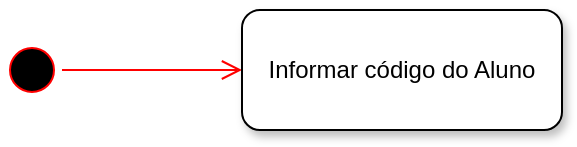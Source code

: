 <mxfile version="18.0.6" type="github">
  <diagram id="qOKVFS1TaHOJEAsKqhCK" name="Page-1">
    <mxGraphModel dx="868" dy="440" grid="1" gridSize="10" guides="1" tooltips="1" connect="1" arrows="1" fold="1" page="1" pageScale="1" pageWidth="827" pageHeight="1169" math="0" shadow="0">
      <root>
        <mxCell id="0" />
        <mxCell id="1" parent="0" />
        <mxCell id="y-Nx_2vNeydvTT5IyFKc-1" value="" style="ellipse;html=1;shape=startState;fillColor=#000000;strokeColor=#ff0000;" vertex="1" parent="1">
          <mxGeometry x="400" y="41" width="30" height="30" as="geometry" />
        </mxCell>
        <mxCell id="y-Nx_2vNeydvTT5IyFKc-2" value="" style="edgeStyle=orthogonalEdgeStyle;html=1;verticalAlign=bottom;endArrow=open;endSize=8;strokeColor=#ff0000;rounded=0;" edge="1" source="y-Nx_2vNeydvTT5IyFKc-1" parent="1">
          <mxGeometry relative="1" as="geometry">
            <mxPoint x="520" y="56" as="targetPoint" />
          </mxGeometry>
        </mxCell>
        <mxCell id="y-Nx_2vNeydvTT5IyFKc-3" value="Informar código do Aluno" style="rounded=1;whiteSpace=wrap;html=1;shadow=1;" vertex="1" parent="1">
          <mxGeometry x="520" y="26" width="160" height="60" as="geometry" />
        </mxCell>
      </root>
    </mxGraphModel>
  </diagram>
</mxfile>
